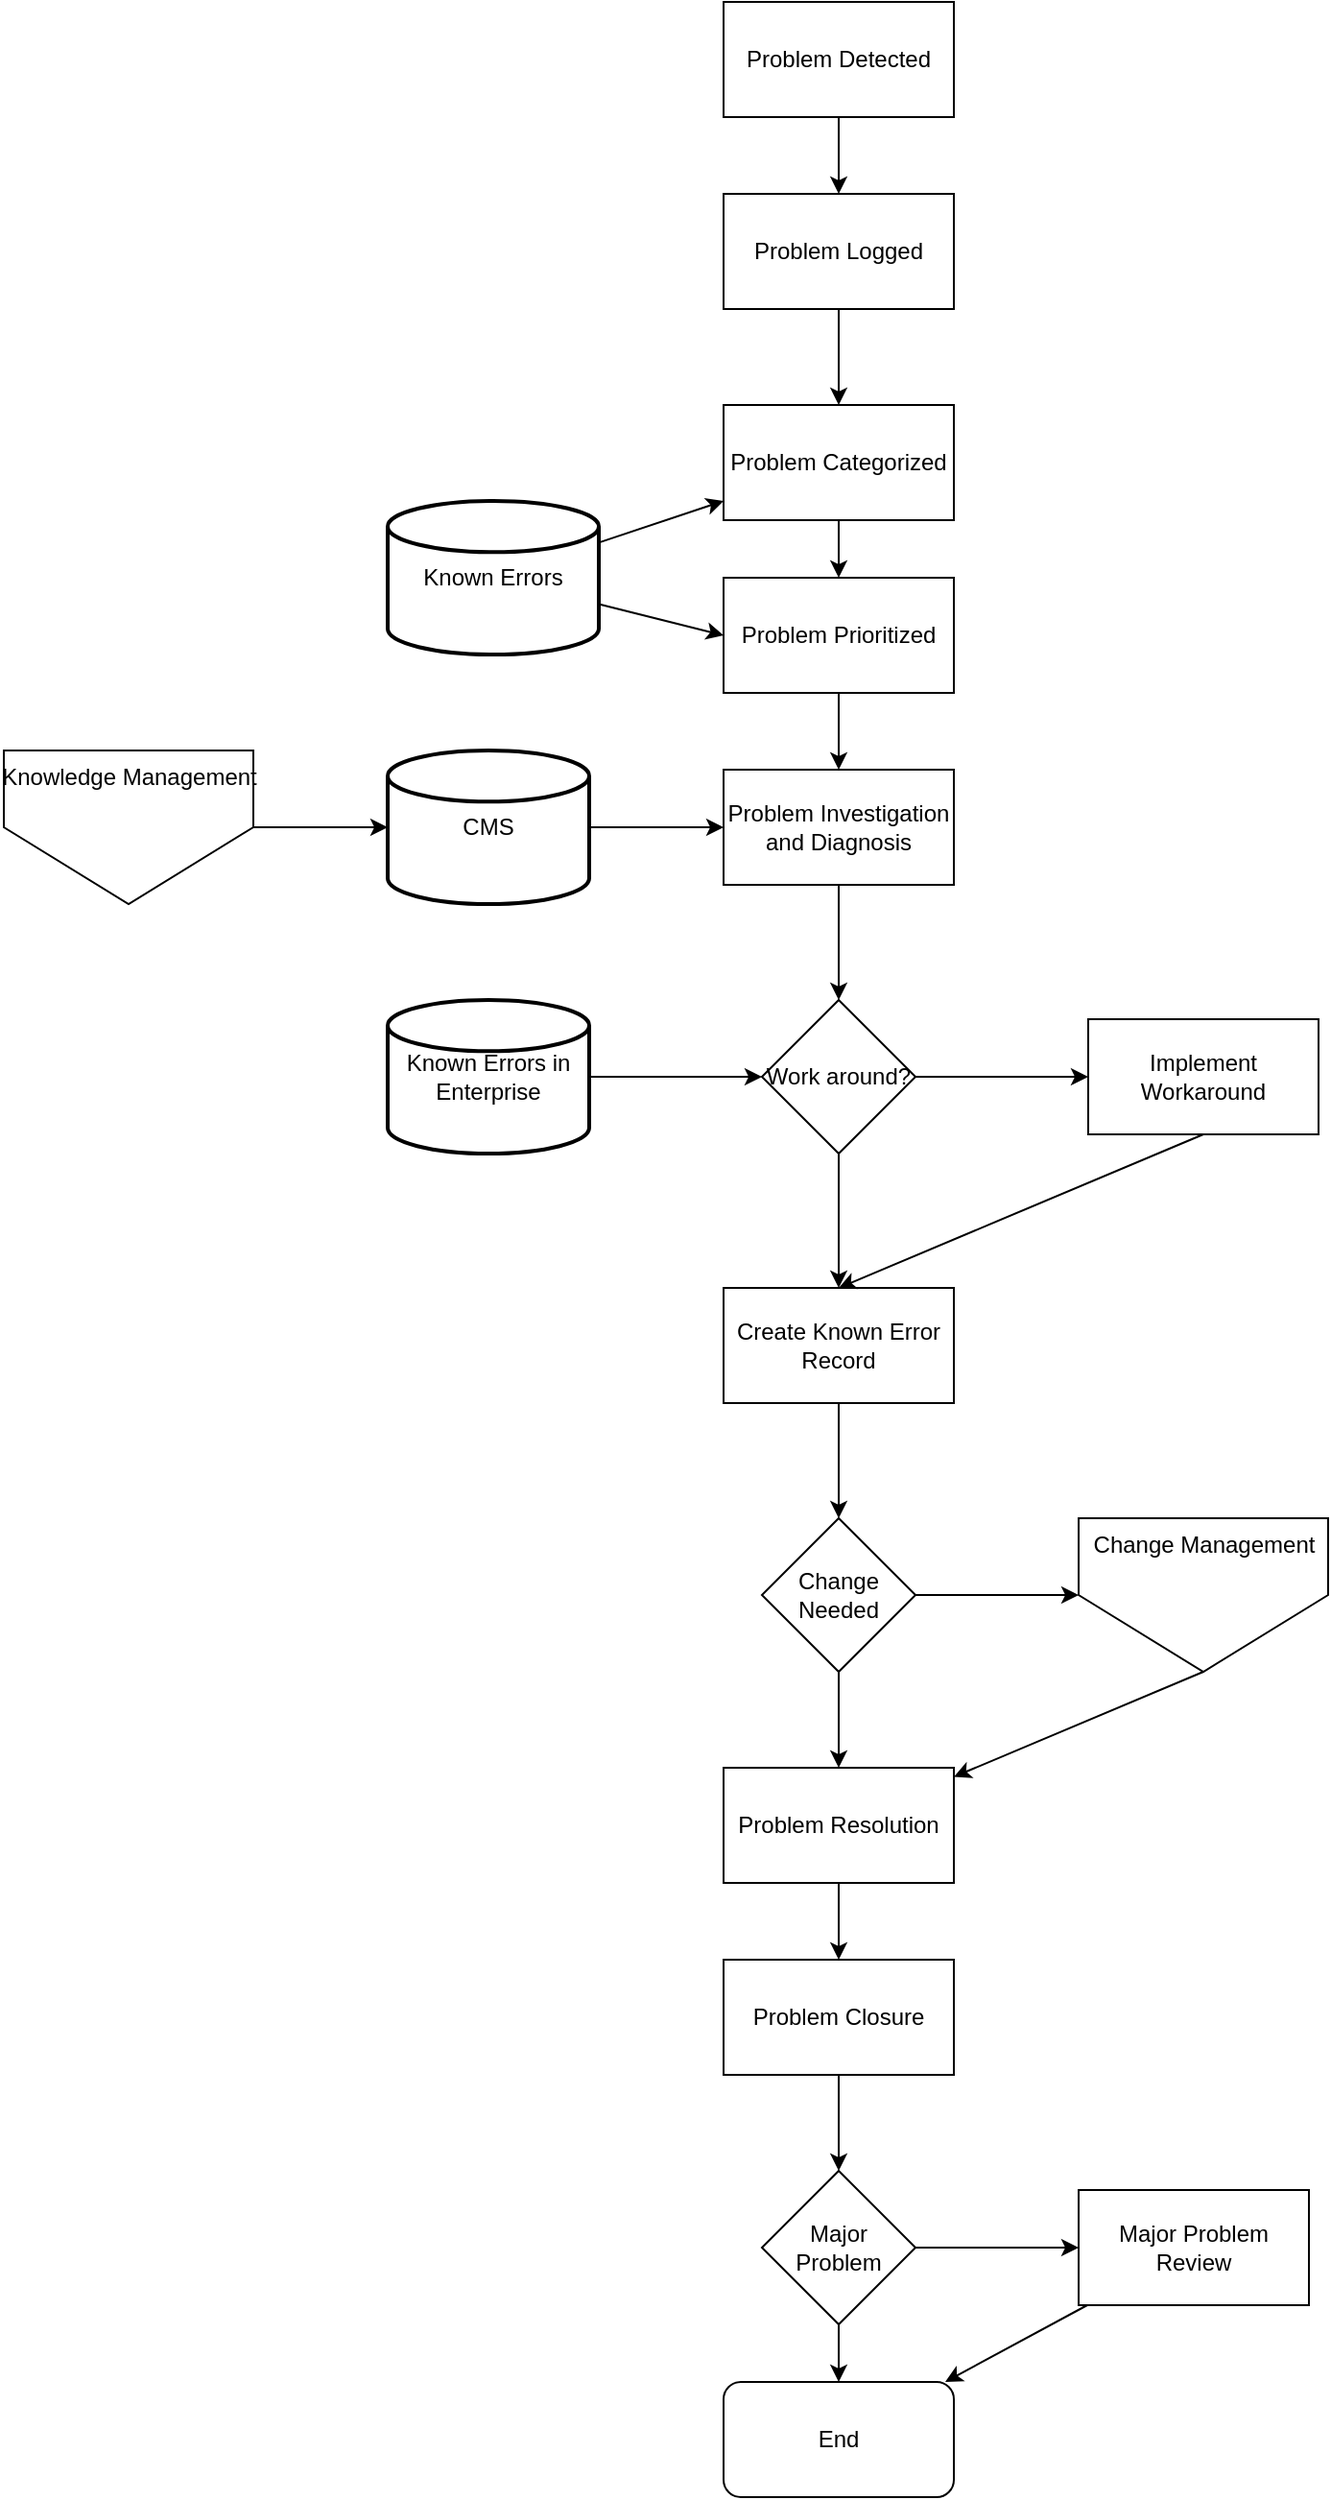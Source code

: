 <mxfile version="20.2.6" type="github">
  <diagram id="V1wb2GM_vianm_ZzUQRP" name="Page-1">
    <mxGraphModel dx="2066" dy="1137" grid="1" gridSize="10" guides="1" tooltips="1" connect="1" arrows="1" fold="1" page="1" pageScale="1" pageWidth="850" pageHeight="1100" math="0" shadow="0">
      <root>
        <mxCell id="0" />
        <mxCell id="1" parent="0" />
        <mxCell id="-bUKo2dn0ouei72gZbrO-6" value="Problem Detected" style="rounded=0;whiteSpace=wrap;html=1;" parent="1" vertex="1">
          <mxGeometry x="445" y="130" width="120" height="60" as="geometry" />
        </mxCell>
        <mxCell id="-bUKo2dn0ouei72gZbrO-7" value="Problem Logged" style="rounded=0;whiteSpace=wrap;html=1;" parent="1" vertex="1">
          <mxGeometry x="445" y="230" width="120" height="60" as="geometry" />
        </mxCell>
        <mxCell id="-bUKo2dn0ouei72gZbrO-8" value="Problem Categorized" style="rounded=0;whiteSpace=wrap;html=1;" parent="1" vertex="1">
          <mxGeometry x="445" y="340" width="120" height="60" as="geometry" />
        </mxCell>
        <mxCell id="-bUKo2dn0ouei72gZbrO-9" value="Problem Prioritized" style="rounded=0;whiteSpace=wrap;html=1;" parent="1" vertex="1">
          <mxGeometry x="445" y="430" width="120" height="60" as="geometry" />
        </mxCell>
        <mxCell id="-bUKo2dn0ouei72gZbrO-10" value="Problem Investigation and Diagnosis" style="rounded=0;whiteSpace=wrap;html=1;" parent="1" vertex="1">
          <mxGeometry x="445" y="530" width="120" height="60" as="geometry" />
        </mxCell>
        <mxCell id="-bUKo2dn0ouei72gZbrO-11" value="Work around?" style="rhombus;whiteSpace=wrap;html=1;" parent="1" vertex="1">
          <mxGeometry x="465" y="650" width="80" height="80" as="geometry" />
        </mxCell>
        <mxCell id="-bUKo2dn0ouei72gZbrO-12" value="Implement Workaround" style="rounded=0;whiteSpace=wrap;html=1;" parent="1" vertex="1">
          <mxGeometry x="635" y="660" width="120" height="60" as="geometry" />
        </mxCell>
        <mxCell id="-bUKo2dn0ouei72gZbrO-13" value="Create Known Error Record" style="rounded=0;whiteSpace=wrap;html=1;" parent="1" vertex="1">
          <mxGeometry x="445" y="800" width="120" height="60" as="geometry" />
        </mxCell>
        <mxCell id="-bUKo2dn0ouei72gZbrO-14" value="Change Needed" style="rhombus;whiteSpace=wrap;html=1;" parent="1" vertex="1">
          <mxGeometry x="465" y="920" width="80" height="80" as="geometry" />
        </mxCell>
        <mxCell id="-bUKo2dn0ouei72gZbrO-15" value="Change Management" style="verticalLabelPosition=middle;verticalAlign=top;html=1;shape=offPageConnector;rounded=0;size=0.5;" parent="1" vertex="1">
          <mxGeometry x="630" y="920" width="130" height="80" as="geometry" />
        </mxCell>
        <mxCell id="-bUKo2dn0ouei72gZbrO-16" value="Problem Resolution" style="rounded=0;whiteSpace=wrap;html=1;" parent="1" vertex="1">
          <mxGeometry x="445" y="1050" width="120" height="60" as="geometry" />
        </mxCell>
        <mxCell id="-bUKo2dn0ouei72gZbrO-17" value="Problem Closure" style="rounded=0;whiteSpace=wrap;html=1;" parent="1" vertex="1">
          <mxGeometry x="445" y="1150" width="120" height="60" as="geometry" />
        </mxCell>
        <mxCell id="-bUKo2dn0ouei72gZbrO-18" value="Major Problem" style="rhombus;whiteSpace=wrap;html=1;" parent="1" vertex="1">
          <mxGeometry x="465" y="1260" width="80" height="80" as="geometry" />
        </mxCell>
        <mxCell id="-bUKo2dn0ouei72gZbrO-19" value="Known Errors in Enterprise" style="strokeWidth=2;html=1;shape=mxgraph.flowchart.database;whiteSpace=wrap;" parent="1" vertex="1">
          <mxGeometry x="270" y="650" width="105" height="80" as="geometry" />
        </mxCell>
        <mxCell id="-bUKo2dn0ouei72gZbrO-20" value="" style="endArrow=classic;html=1;rounded=0;" parent="1" source="-bUKo2dn0ouei72gZbrO-19" target="-bUKo2dn0ouei72gZbrO-11" edge="1">
          <mxGeometry width="50" height="50" relative="1" as="geometry">
            <mxPoint x="1080" y="500" as="sourcePoint" />
            <mxPoint x="1130" y="450" as="targetPoint" />
          </mxGeometry>
        </mxCell>
        <mxCell id="-bUKo2dn0ouei72gZbrO-21" value="" style="endArrow=classic;html=1;rounded=0;" parent="1" source="-bUKo2dn0ouei72gZbrO-11" target="-bUKo2dn0ouei72gZbrO-12" edge="1">
          <mxGeometry width="50" height="50" relative="1" as="geometry">
            <mxPoint x="550" y="860" as="sourcePoint" />
            <mxPoint x="640" y="690" as="targetPoint" />
          </mxGeometry>
        </mxCell>
        <mxCell id="-bUKo2dn0ouei72gZbrO-22" value="" style="endArrow=classic;html=1;rounded=0;entryX=0.5;entryY=0;entryDx=0;entryDy=0;exitX=0.5;exitY=1;exitDx=0;exitDy=0;" parent="1" source="-bUKo2dn0ouei72gZbrO-12" target="-bUKo2dn0ouei72gZbrO-13" edge="1">
          <mxGeometry width="50" height="50" relative="1" as="geometry">
            <mxPoint x="540" y="850" as="sourcePoint" />
            <mxPoint x="590" y="800" as="targetPoint" />
          </mxGeometry>
        </mxCell>
        <mxCell id="-bUKo2dn0ouei72gZbrO-23" value="" style="endArrow=classic;html=1;rounded=0;exitX=0.5;exitY=1;exitDx=0;exitDy=0;entryX=0.5;entryY=0;entryDx=0;entryDy=0;" parent="1" source="-bUKo2dn0ouei72gZbrO-11" target="-bUKo2dn0ouei72gZbrO-13" edge="1">
          <mxGeometry width="50" height="50" relative="1" as="geometry">
            <mxPoint x="1070" y="550" as="sourcePoint" />
            <mxPoint x="1120" y="500" as="targetPoint" />
          </mxGeometry>
        </mxCell>
        <mxCell id="-bUKo2dn0ouei72gZbrO-24" value="" style="endArrow=classic;html=1;rounded=0;exitX=0.5;exitY=1;exitDx=0;exitDy=0;" parent="1" source="-bUKo2dn0ouei72gZbrO-6" target="-bUKo2dn0ouei72gZbrO-7" edge="1">
          <mxGeometry width="50" height="50" relative="1" as="geometry">
            <mxPoint x="245" y="320" as="sourcePoint" />
            <mxPoint x="295" y="270" as="targetPoint" />
          </mxGeometry>
        </mxCell>
        <mxCell id="-bUKo2dn0ouei72gZbrO-25" value="" style="endArrow=classic;html=1;rounded=0;exitX=0.5;exitY=1;exitDx=0;exitDy=0;entryX=0.5;entryY=0;entryDx=0;entryDy=0;" parent="1" source="-bUKo2dn0ouei72gZbrO-7" target="-bUKo2dn0ouei72gZbrO-8" edge="1">
          <mxGeometry width="50" height="50" relative="1" as="geometry">
            <mxPoint x="285" y="390" as="sourcePoint" />
            <mxPoint x="335" y="340" as="targetPoint" />
          </mxGeometry>
        </mxCell>
        <mxCell id="-bUKo2dn0ouei72gZbrO-26" value="" style="endArrow=classic;html=1;rounded=0;exitX=0.5;exitY=1;exitDx=0;exitDy=0;entryX=0.5;entryY=0;entryDx=0;entryDy=0;" parent="1" source="-bUKo2dn0ouei72gZbrO-8" target="-bUKo2dn0ouei72gZbrO-9" edge="1">
          <mxGeometry width="50" height="50" relative="1" as="geometry">
            <mxPoint x="285" y="500" as="sourcePoint" />
            <mxPoint x="335" y="450" as="targetPoint" />
          </mxGeometry>
        </mxCell>
        <mxCell id="-bUKo2dn0ouei72gZbrO-27" value="" style="endArrow=classic;html=1;rounded=0;exitX=0.5;exitY=1;exitDx=0;exitDy=0;" parent="1" source="-bUKo2dn0ouei72gZbrO-9" target="-bUKo2dn0ouei72gZbrO-10" edge="1">
          <mxGeometry width="50" height="50" relative="1" as="geometry">
            <mxPoint x="285" y="520" as="sourcePoint" />
            <mxPoint x="335" y="470" as="targetPoint" />
          </mxGeometry>
        </mxCell>
        <mxCell id="-bUKo2dn0ouei72gZbrO-28" value="Known Errors" style="strokeWidth=2;html=1;shape=mxgraph.flowchart.database;whiteSpace=wrap;" parent="1" vertex="1">
          <mxGeometry x="270" y="390" width="110" height="80" as="geometry" />
        </mxCell>
        <mxCell id="-bUKo2dn0ouei72gZbrO-29" value="" style="endArrow=classic;html=1;rounded=0;" parent="1" source="-bUKo2dn0ouei72gZbrO-28" target="-bUKo2dn0ouei72gZbrO-8" edge="1">
          <mxGeometry width="50" height="50" relative="1" as="geometry">
            <mxPoint x="990" y="340" as="sourcePoint" />
            <mxPoint x="1040" y="290" as="targetPoint" />
          </mxGeometry>
        </mxCell>
        <mxCell id="-bUKo2dn0ouei72gZbrO-30" value="" style="endArrow=classic;html=1;rounded=0;entryX=0;entryY=0.5;entryDx=0;entryDy=0;" parent="1" source="-bUKo2dn0ouei72gZbrO-28" target="-bUKo2dn0ouei72gZbrO-9" edge="1">
          <mxGeometry width="50" height="50" relative="1" as="geometry">
            <mxPoint x="960" y="550" as="sourcePoint" />
            <mxPoint x="1010" y="500" as="targetPoint" />
          </mxGeometry>
        </mxCell>
        <mxCell id="-bUKo2dn0ouei72gZbrO-31" value="" style="endArrow=classic;html=1;rounded=0;entryX=0.5;entryY=0;entryDx=0;entryDy=0;exitX=0.5;exitY=1;exitDx=0;exitDy=0;" parent="1" source="-bUKo2dn0ouei72gZbrO-10" target="-bUKo2dn0ouei72gZbrO-11" edge="1">
          <mxGeometry width="50" height="50" relative="1" as="geometry">
            <mxPoint x="530" y="630" as="sourcePoint" />
            <mxPoint x="580" y="580" as="targetPoint" />
          </mxGeometry>
        </mxCell>
        <mxCell id="-bUKo2dn0ouei72gZbrO-34" value="" style="endArrow=classic;html=1;rounded=0;exitX=0.5;exitY=1;exitDx=0;exitDy=0;entryX=0.5;entryY=0;entryDx=0;entryDy=0;" parent="1" source="-bUKo2dn0ouei72gZbrO-13" target="-bUKo2dn0ouei72gZbrO-14" edge="1">
          <mxGeometry width="50" height="50" relative="1" as="geometry">
            <mxPoint x="670" y="900" as="sourcePoint" />
            <mxPoint x="720" y="850" as="targetPoint" />
          </mxGeometry>
        </mxCell>
        <mxCell id="-bUKo2dn0ouei72gZbrO-35" value="" style="endArrow=classic;html=1;rounded=0;" parent="1" source="-bUKo2dn0ouei72gZbrO-14" target="-bUKo2dn0ouei72gZbrO-15" edge="1">
          <mxGeometry width="50" height="50" relative="1" as="geometry">
            <mxPoint x="760" y="820" as="sourcePoint" />
            <mxPoint x="810" y="770" as="targetPoint" />
          </mxGeometry>
        </mxCell>
        <mxCell id="-bUKo2dn0ouei72gZbrO-36" value="" style="endArrow=classic;html=1;rounded=0;" parent="1" source="-bUKo2dn0ouei72gZbrO-14" target="-bUKo2dn0ouei72gZbrO-16" edge="1">
          <mxGeometry width="50" height="50" relative="1" as="geometry">
            <mxPoint x="710" y="1150" as="sourcePoint" />
            <mxPoint x="760" y="1100" as="targetPoint" />
          </mxGeometry>
        </mxCell>
        <mxCell id="-bUKo2dn0ouei72gZbrO-37" value="" style="endArrow=classic;html=1;rounded=0;exitX=0.5;exitY=1;exitDx=0;exitDy=0;" parent="1" source="-bUKo2dn0ouei72gZbrO-15" target="-bUKo2dn0ouei72gZbrO-16" edge="1">
          <mxGeometry width="50" height="50" relative="1" as="geometry">
            <mxPoint x="770" y="1100" as="sourcePoint" />
            <mxPoint x="820" y="1050" as="targetPoint" />
          </mxGeometry>
        </mxCell>
        <mxCell id="-bUKo2dn0ouei72gZbrO-38" value="" style="endArrow=classic;html=1;rounded=0;" parent="1" source="-bUKo2dn0ouei72gZbrO-16" target="-bUKo2dn0ouei72gZbrO-17" edge="1">
          <mxGeometry width="50" height="50" relative="1" as="geometry">
            <mxPoint x="740" y="1240" as="sourcePoint" />
            <mxPoint x="790" y="1190" as="targetPoint" />
          </mxGeometry>
        </mxCell>
        <mxCell id="-bUKo2dn0ouei72gZbrO-39" value="" style="endArrow=classic;html=1;rounded=0;" parent="1" source="-bUKo2dn0ouei72gZbrO-17" target="-bUKo2dn0ouei72gZbrO-18" edge="1">
          <mxGeometry width="50" height="50" relative="1" as="geometry">
            <mxPoint x="730" y="1220" as="sourcePoint" />
            <mxPoint x="780" y="1170" as="targetPoint" />
          </mxGeometry>
        </mxCell>
        <mxCell id="-bUKo2dn0ouei72gZbrO-40" value="Major Problem Review" style="rounded=0;whiteSpace=wrap;html=1;" parent="1" vertex="1">
          <mxGeometry x="630" y="1270" width="120" height="60" as="geometry" />
        </mxCell>
        <mxCell id="-bUKo2dn0ouei72gZbrO-41" value="" style="endArrow=classic;html=1;rounded=0;" parent="1" source="-bUKo2dn0ouei72gZbrO-18" target="-bUKo2dn0ouei72gZbrO-40" edge="1">
          <mxGeometry width="50" height="50" relative="1" as="geometry">
            <mxPoint x="770" y="1160" as="sourcePoint" />
            <mxPoint x="820" y="1110" as="targetPoint" />
          </mxGeometry>
        </mxCell>
        <mxCell id="-bUKo2dn0ouei72gZbrO-42" value="End" style="rounded=1;whiteSpace=wrap;html=1;" parent="1" vertex="1">
          <mxGeometry x="445" y="1370" width="120" height="60" as="geometry" />
        </mxCell>
        <mxCell id="-bUKo2dn0ouei72gZbrO-43" value="" style="endArrow=classic;html=1;rounded=0;" parent="1" source="-bUKo2dn0ouei72gZbrO-18" target="-bUKo2dn0ouei72gZbrO-42" edge="1">
          <mxGeometry width="50" height="50" relative="1" as="geometry">
            <mxPoint x="260" y="1380" as="sourcePoint" />
            <mxPoint x="310" y="1330" as="targetPoint" />
          </mxGeometry>
        </mxCell>
        <mxCell id="-bUKo2dn0ouei72gZbrO-44" value="" style="endArrow=classic;html=1;rounded=0;" parent="1" source="-bUKo2dn0ouei72gZbrO-40" target="-bUKo2dn0ouei72gZbrO-42" edge="1">
          <mxGeometry width="50" height="50" relative="1" as="geometry">
            <mxPoint x="720" y="1440" as="sourcePoint" />
            <mxPoint x="770" y="1390" as="targetPoint" />
          </mxGeometry>
        </mxCell>
        <mxCell id="-bUKo2dn0ouei72gZbrO-45" value="CMS" style="strokeWidth=2;html=1;shape=mxgraph.flowchart.database;whiteSpace=wrap;" parent="1" vertex="1">
          <mxGeometry x="270" y="520" width="105" height="80" as="geometry" />
        </mxCell>
        <mxCell id="-bUKo2dn0ouei72gZbrO-46" value="" style="endArrow=classic;html=1;rounded=0;" parent="1" source="-bUKo2dn0ouei72gZbrO-47" target="-bUKo2dn0ouei72gZbrO-45" edge="1">
          <mxGeometry width="50" height="50" relative="1" as="geometry">
            <mxPoint x="50" y="660" as="sourcePoint" />
            <mxPoint x="120" y="610" as="targetPoint" />
          </mxGeometry>
        </mxCell>
        <mxCell id="-bUKo2dn0ouei72gZbrO-47" value="Knowledge Management" style="verticalLabelPosition=middle;verticalAlign=top;html=1;shape=offPageConnector;rounded=0;size=0.5;" parent="1" vertex="1">
          <mxGeometry x="70" y="520" width="130" height="80" as="geometry" />
        </mxCell>
        <mxCell id="-bUKo2dn0ouei72gZbrO-48" value="" style="endArrow=classic;html=1;rounded=0;" parent="1" source="-bUKo2dn0ouei72gZbrO-45" target="-bUKo2dn0ouei72gZbrO-10" edge="1">
          <mxGeometry width="50" height="50" relative="1" as="geometry">
            <mxPoint x="880" y="560" as="sourcePoint" />
            <mxPoint x="930" y="510" as="targetPoint" />
          </mxGeometry>
        </mxCell>
      </root>
    </mxGraphModel>
  </diagram>
</mxfile>
